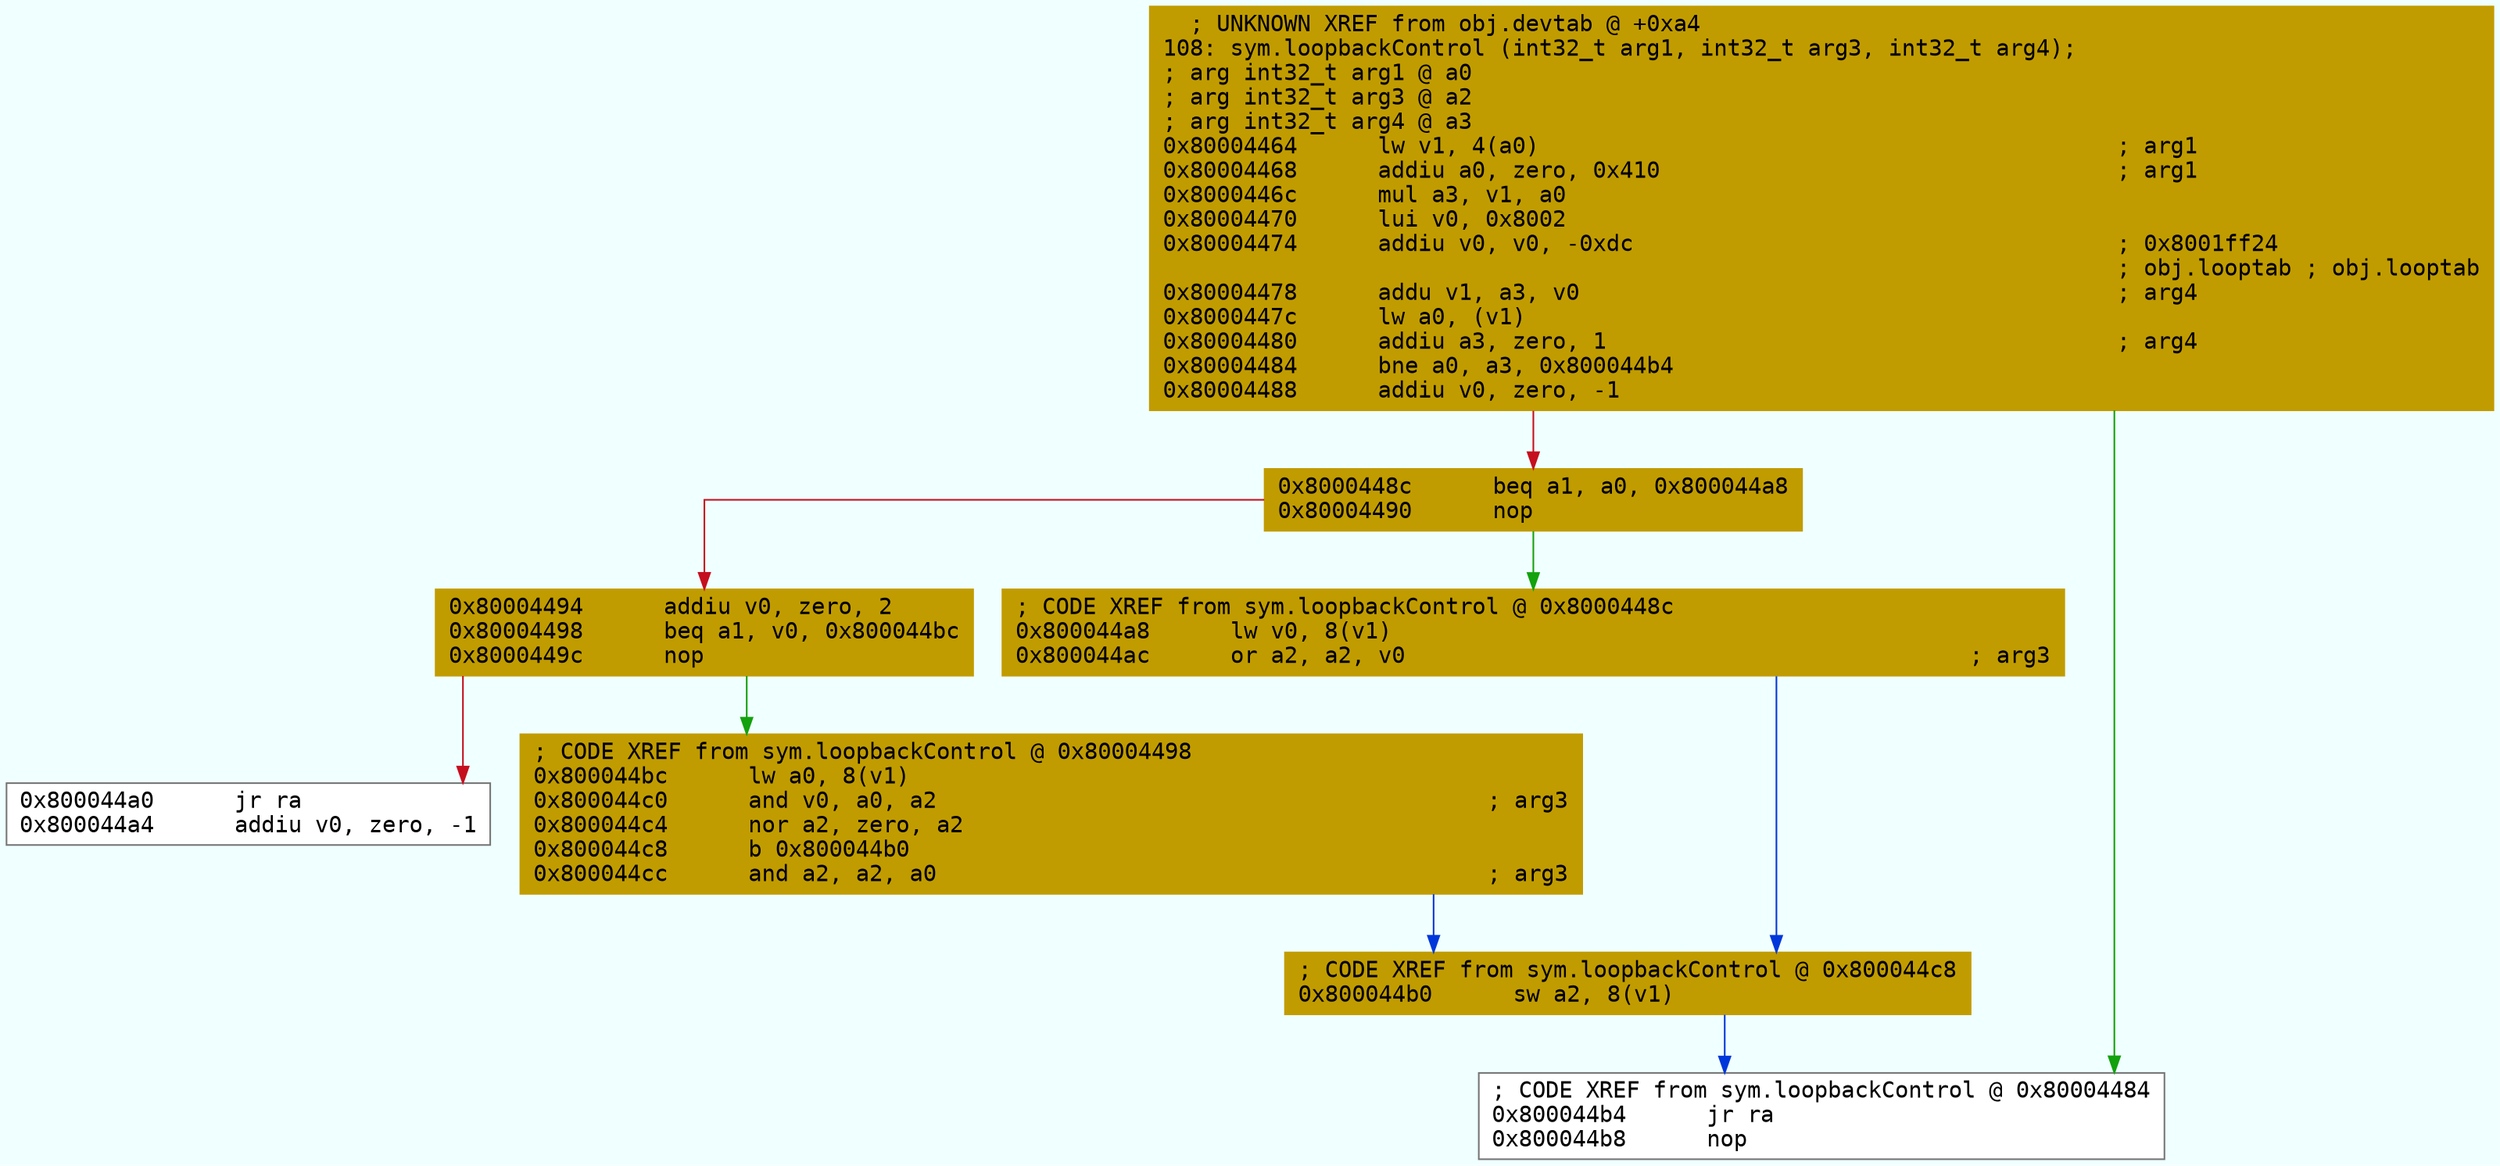 digraph code {
	graph [bgcolor=azure fontsize=8 fontname="Courier" splines="ortho"];
	node [fillcolor=gray style=filled shape=box];
	edge [arrowhead="normal"];
	"0x80004464" [URL="sym.loopbackControl/0x80004464", fillcolor="#c19c00",color="#c19c00", fontname="Courier",label="  ; UNKNOWN XREF from obj.devtab @ +0xa4\l108: sym.loopbackControl (int32_t arg1, int32_t arg3, int32_t arg4);\l; arg int32_t arg1 @ a0\l; arg int32_t arg3 @ a2\l; arg int32_t arg4 @ a3\l0x80004464      lw v1, 4(a0)                                           ; arg1\l0x80004468      addiu a0, zero, 0x410                                  ; arg1\l0x8000446c      mul a3, v1, a0\l0x80004470      lui v0, 0x8002\l0x80004474      addiu v0, v0, -0xdc                                    ; 0x8001ff24\l                                                                       ; obj.looptab ; obj.looptab\l0x80004478      addu v1, a3, v0                                        ; arg4\l0x8000447c      lw a0, (v1)\l0x80004480      addiu a3, zero, 1                                      ; arg4\l0x80004484      bne a0, a3, 0x800044b4\l0x80004488      addiu v0, zero, -1\l"]
	"0x8000448c" [URL="sym.loopbackControl/0x8000448c", fillcolor="#c19c00",color="#c19c00", fontname="Courier",label="0x8000448c      beq a1, a0, 0x800044a8\l0x80004490      nop\l"]
	"0x80004494" [URL="sym.loopbackControl/0x80004494", fillcolor="#c19c00",color="#c19c00", fontname="Courier",label="0x80004494      addiu v0, zero, 2\l0x80004498      beq a1, v0, 0x800044bc\l0x8000449c      nop\l"]
	"0x800044a0" [URL="sym.loopbackControl/0x800044a0", fillcolor="white",color="#767676", fontname="Courier",label="0x800044a0      jr ra\l0x800044a4      addiu v0, zero, -1\l"]
	"0x800044a8" [URL="sym.loopbackControl/0x800044a8", fillcolor="#c19c00",color="#c19c00", fontname="Courier",label="; CODE XREF from sym.loopbackControl @ 0x8000448c\l0x800044a8      lw v0, 8(v1)\l0x800044ac      or a2, a2, v0                                          ; arg3\l"]
	"0x800044b0" [URL="sym.loopbackControl/0x800044b0", fillcolor="#c19c00",color="#c19c00", fontname="Courier",label="; CODE XREF from sym.loopbackControl @ 0x800044c8\l0x800044b0      sw a2, 8(v1)\l"]
	"0x800044b4" [URL="sym.loopbackControl/0x800044b4", fillcolor="white",color="#767676", fontname="Courier",label="; CODE XREF from sym.loopbackControl @ 0x80004484\l0x800044b4      jr ra\l0x800044b8      nop\l"]
	"0x800044bc" [URL="sym.loopbackControl/0x800044bc", fillcolor="#c19c00",color="#c19c00", fontname="Courier",label="; CODE XREF from sym.loopbackControl @ 0x80004498\l0x800044bc      lw a0, 8(v1)\l0x800044c0      and v0, a0, a2                                         ; arg3\l0x800044c4      nor a2, zero, a2\l0x800044c8      b 0x800044b0\l0x800044cc      and a2, a2, a0                                         ; arg3\l"]
        "0x80004464" -> "0x800044b4" [color="#13a10e"];
        "0x80004464" -> "0x8000448c" [color="#c50f1f"];
        "0x8000448c" -> "0x800044a8" [color="#13a10e"];
        "0x8000448c" -> "0x80004494" [color="#c50f1f"];
        "0x80004494" -> "0x800044bc" [color="#13a10e"];
        "0x80004494" -> "0x800044a0" [color="#c50f1f"];
        "0x800044a8" -> "0x800044b0" [color="#0037da"];
        "0x800044b0" -> "0x800044b4" [color="#0037da"];
        "0x800044bc" -> "0x800044b0" [color="#0037da"];
}

